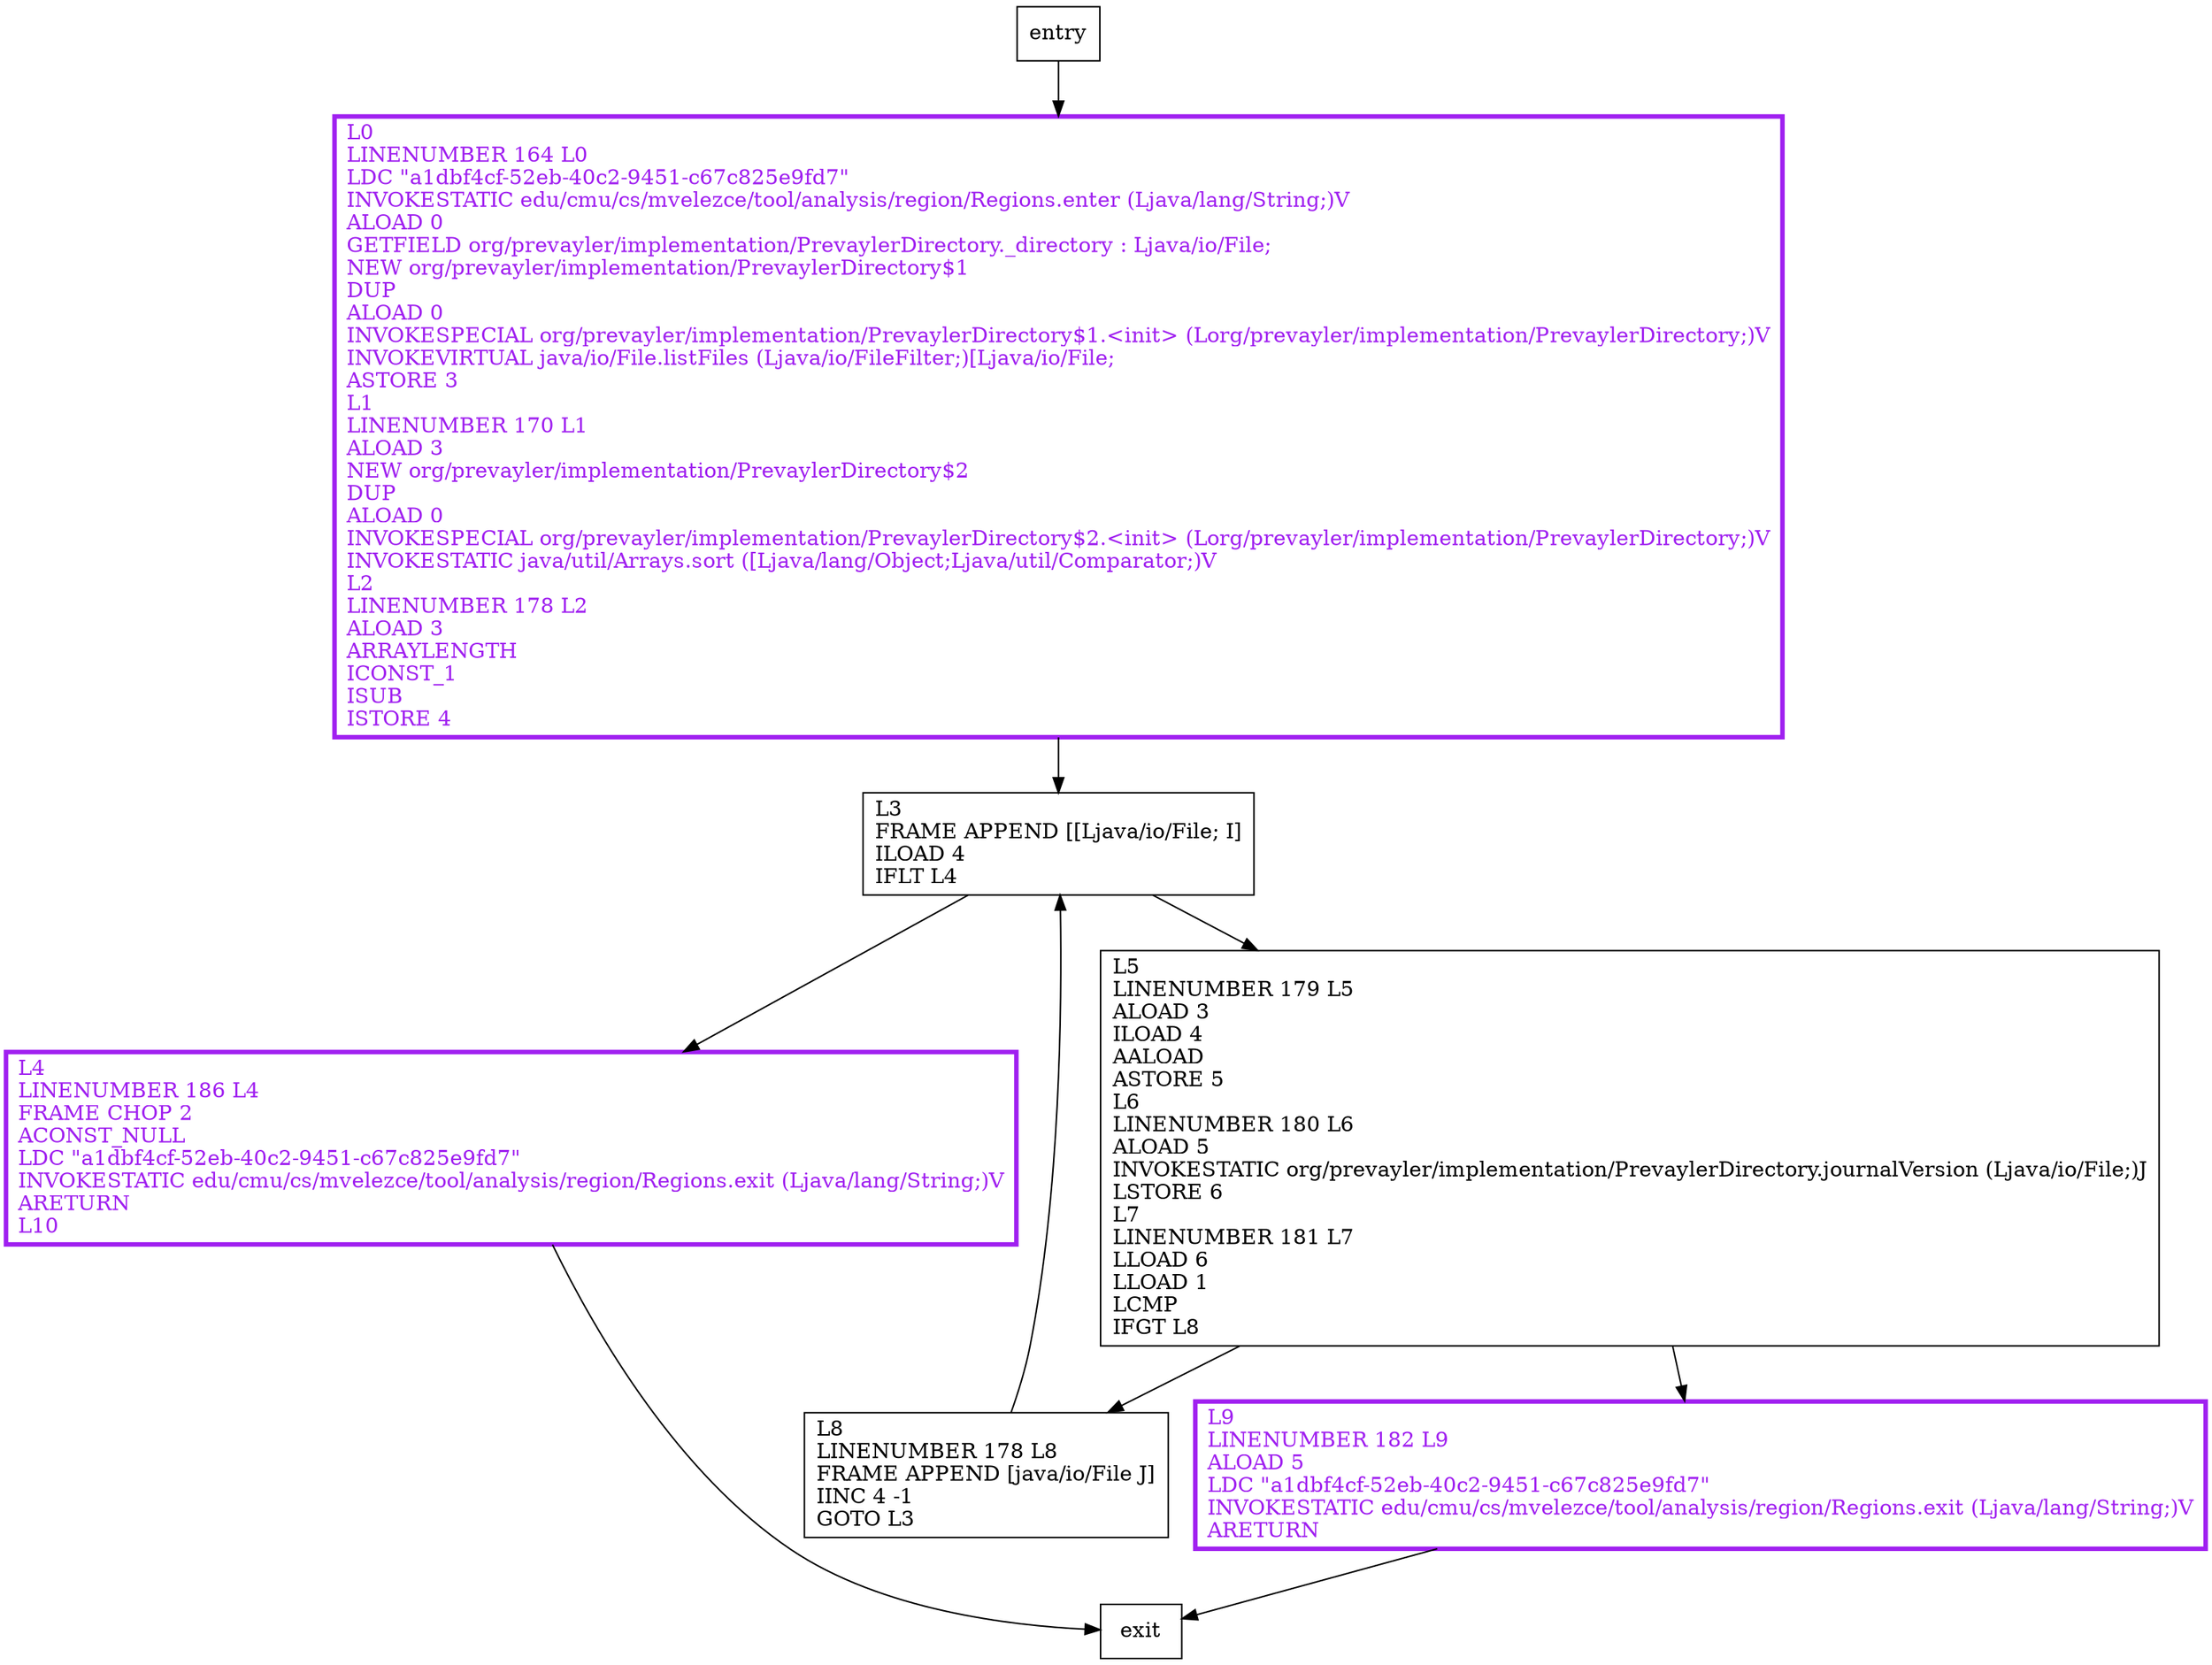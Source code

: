 digraph findInitialJournalFile {
node [shape=record];
195615004 [label="L0\lLINENUMBER 164 L0\lLDC \"a1dbf4cf-52eb-40c2-9451-c67c825e9fd7\"\lINVOKESTATIC edu/cmu/cs/mvelezce/tool/analysis/region/Regions.enter (Ljava/lang/String;)V\lALOAD 0\lGETFIELD org/prevayler/implementation/PrevaylerDirectory._directory : Ljava/io/File;\lNEW org/prevayler/implementation/PrevaylerDirectory$1\lDUP\lALOAD 0\lINVOKESPECIAL org/prevayler/implementation/PrevaylerDirectory$1.\<init\> (Lorg/prevayler/implementation/PrevaylerDirectory;)V\lINVOKEVIRTUAL java/io/File.listFiles (Ljava/io/FileFilter;)[Ljava/io/File;\lASTORE 3\lL1\lLINENUMBER 170 L1\lALOAD 3\lNEW org/prevayler/implementation/PrevaylerDirectory$2\lDUP\lALOAD 0\lINVOKESPECIAL org/prevayler/implementation/PrevaylerDirectory$2.\<init\> (Lorg/prevayler/implementation/PrevaylerDirectory;)V\lINVOKESTATIC java/util/Arrays.sort ([Ljava/lang/Object;Ljava/util/Comparator;)V\lL2\lLINENUMBER 178 L2\lALOAD 3\lARRAYLENGTH\lICONST_1\lISUB\lISTORE 4\l"];
1889248251 [label="L8\lLINENUMBER 178 L8\lFRAME APPEND [java/io/File J]\lIINC 4 -1\lGOTO L3\l"];
1027007693 [label="L9\lLINENUMBER 182 L9\lALOAD 5\lLDC \"a1dbf4cf-52eb-40c2-9451-c67c825e9fd7\"\lINVOKESTATIC edu/cmu/cs/mvelezce/tool/analysis/region/Regions.exit (Ljava/lang/String;)V\lARETURN\l"];
1935972447 [label="L4\lLINENUMBER 186 L4\lFRAME CHOP 2\lACONST_NULL\lLDC \"a1dbf4cf-52eb-40c2-9451-c67c825e9fd7\"\lINVOKESTATIC edu/cmu/cs/mvelezce/tool/analysis/region/Regions.exit (Ljava/lang/String;)V\lARETURN\lL10\l"];
97652294 [label="L5\lLINENUMBER 179 L5\lALOAD 3\lILOAD 4\lAALOAD\lASTORE 5\lL6\lLINENUMBER 180 L6\lALOAD 5\lINVOKESTATIC org/prevayler/implementation/PrevaylerDirectory.journalVersion (Ljava/io/File;)J\lLSTORE 6\lL7\lLINENUMBER 181 L7\lLLOAD 6\lLLOAD 1\lLCMP\lIFGT L8\l"];
1783047508 [label="L3\lFRAME APPEND [[Ljava/io/File; I]\lILOAD 4\lIFLT L4\l"];
entry;
exit;
195615004 -> 1783047508;
entry -> 195615004;
1889248251 -> 1783047508;
1027007693 -> exit;
1935972447 -> exit;
97652294 -> 1889248251;
97652294 -> 1027007693;
1783047508 -> 1935972447;
1783047508 -> 97652294;
195615004[fontcolor="purple", penwidth=3, color="purple"];
1027007693[fontcolor="purple", penwidth=3, color="purple"];
1935972447[fontcolor="purple", penwidth=3, color="purple"];
}
